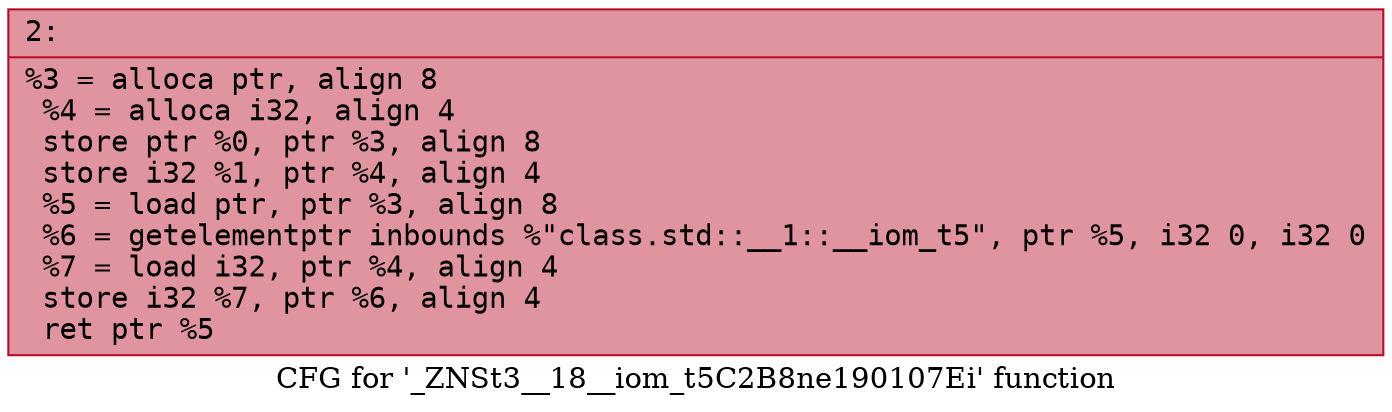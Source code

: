 digraph "CFG for '_ZNSt3__18__iom_t5C2B8ne190107Ei' function" {
	label="CFG for '_ZNSt3__18__iom_t5C2B8ne190107Ei' function";

	Node0x600000dbfa70 [shape=record,color="#b70d28ff", style=filled, fillcolor="#b70d2870" fontname="Courier",label="{2:\l|  %3 = alloca ptr, align 8\l  %4 = alloca i32, align 4\l  store ptr %0, ptr %3, align 8\l  store i32 %1, ptr %4, align 4\l  %5 = load ptr, ptr %3, align 8\l  %6 = getelementptr inbounds %\"class.std::__1::__iom_t5\", ptr %5, i32 0, i32 0\l  %7 = load i32, ptr %4, align 4\l  store i32 %7, ptr %6, align 4\l  ret ptr %5\l}"];
}
